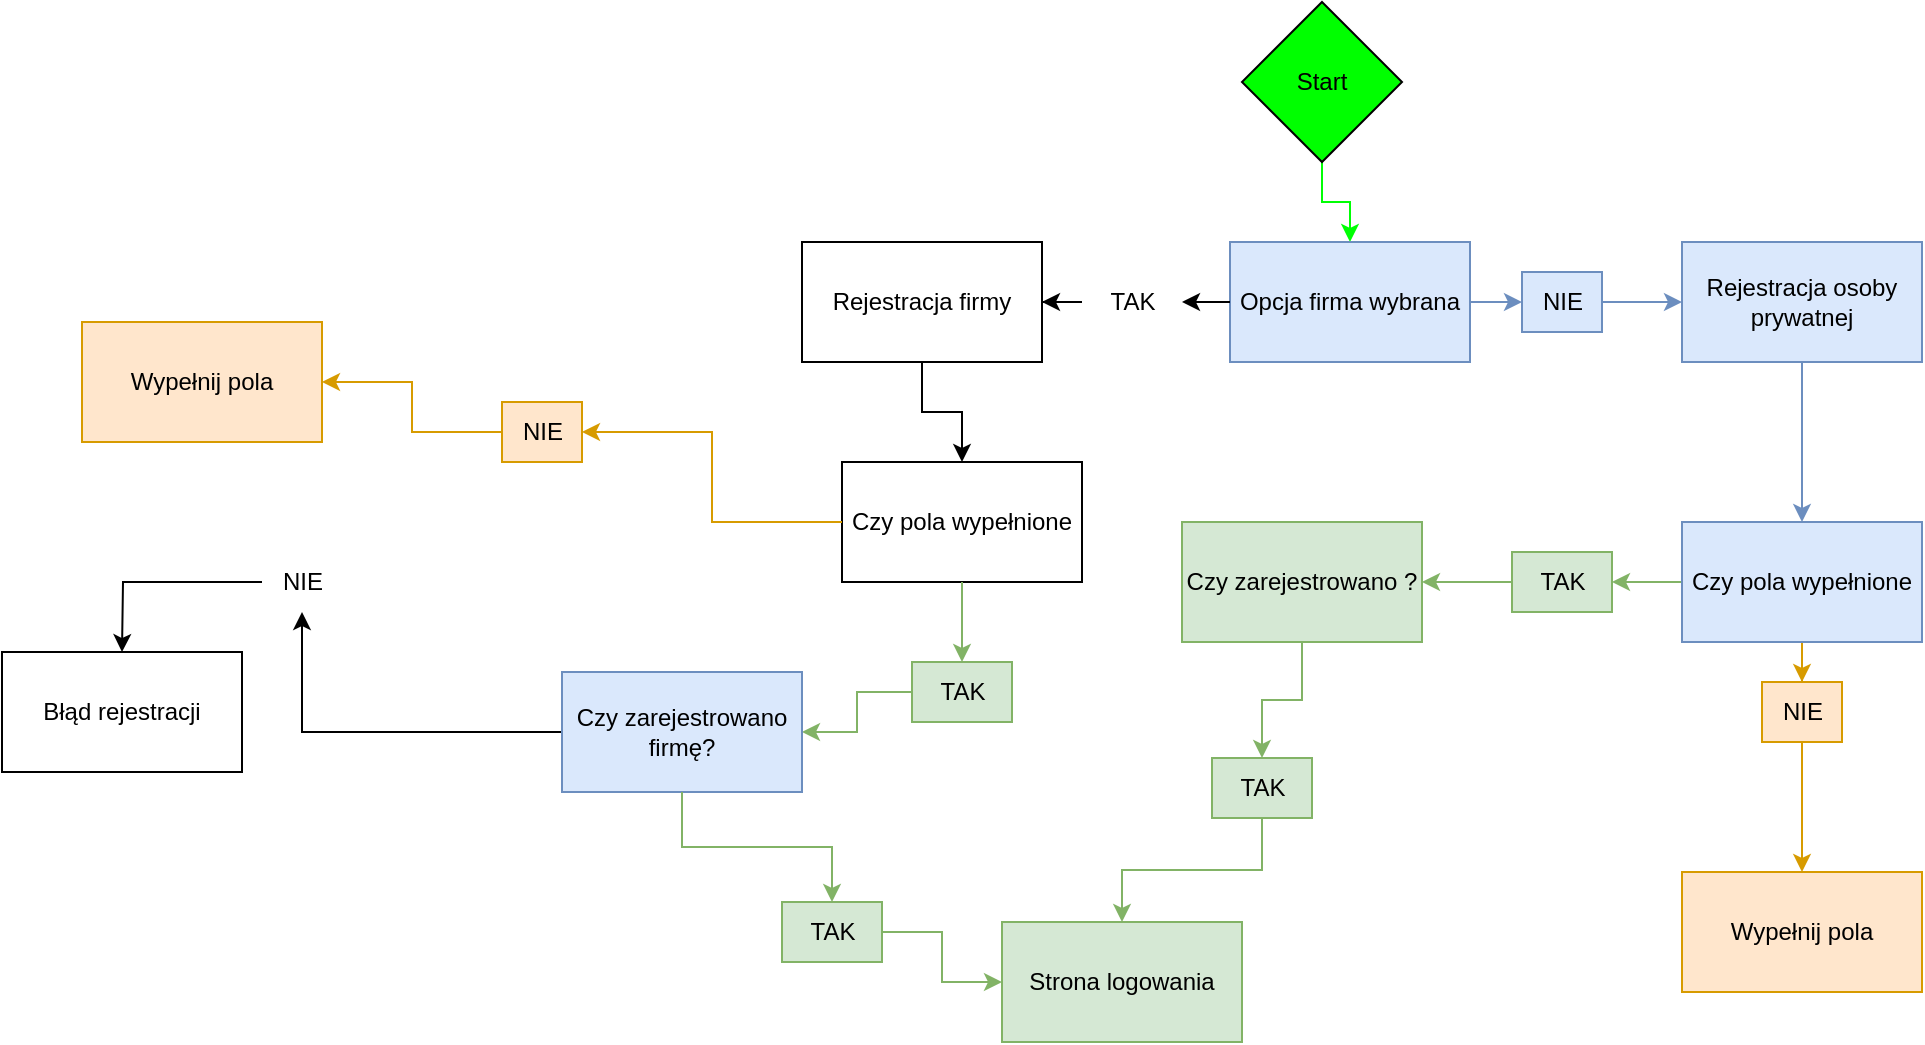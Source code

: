 <mxfile version="24.8.4">
  <diagram name="Strona-1" id="n98KaX4injBVcnxOvaJd">
    <mxGraphModel dx="2089" dy="591" grid="1" gridSize="10" guides="1" tooltips="1" connect="1" arrows="1" fold="1" page="1" pageScale="1" pageWidth="827" pageHeight="1169" math="0" shadow="0">
      <root>
        <mxCell id="0" />
        <mxCell id="1" parent="0" />
        <mxCell id="3YU50Hzs8JmX-f17dHfL-24" value="" style="edgeStyle=orthogonalEdgeStyle;rounded=0;orthogonalLoop=1;jettySize=auto;html=1;fillColor=#d5e8d4;strokeColor=#00ff04;" parent="1" source="3YU50Hzs8JmX-f17dHfL-1" target="3YU50Hzs8JmX-f17dHfL-2" edge="1">
          <mxGeometry relative="1" as="geometry" />
        </mxCell>
        <mxCell id="3YU50Hzs8JmX-f17dHfL-1" value="Start" style="rhombus;whiteSpace=wrap;html=1;gradientColor=none;fillStyle=solid;fillColor=#00ff00;" parent="1" vertex="1">
          <mxGeometry x="360" width="80" height="80" as="geometry" />
        </mxCell>
        <mxCell id="3YU50Hzs8JmX-f17dHfL-4" value="" style="edgeStyle=orthogonalEdgeStyle;rounded=0;orthogonalLoop=1;jettySize=auto;html=1;" parent="1" source="3YU50Hzs8JmX-f17dHfL-5" target="3YU50Hzs8JmX-f17dHfL-3" edge="1">
          <mxGeometry relative="1" as="geometry" />
        </mxCell>
        <mxCell id="3YU50Hzs8JmX-f17dHfL-7" value="" style="edgeStyle=orthogonalEdgeStyle;rounded=0;orthogonalLoop=1;jettySize=auto;html=1;fillColor=#dae8fc;strokeColor=#6c8ebf;" parent="1" source="3YU50Hzs8JmX-f17dHfL-8" target="3YU50Hzs8JmX-f17dHfL-6" edge="1">
          <mxGeometry relative="1" as="geometry" />
        </mxCell>
        <mxCell id="3YU50Hzs8JmX-f17dHfL-25" value="" style="edgeStyle=orthogonalEdgeStyle;rounded=0;orthogonalLoop=1;jettySize=auto;html=1;fillColor=#dae8fc;strokeColor=#6c8ebf;" parent="1" source="3YU50Hzs8JmX-f17dHfL-2" target="3YU50Hzs8JmX-f17dHfL-8" edge="1">
          <mxGeometry relative="1" as="geometry" />
        </mxCell>
        <mxCell id="3YU50Hzs8JmX-f17dHfL-2" value="Opcja firma wybrana" style="rounded=0;whiteSpace=wrap;html=1;fillColor=#dae8fc;strokeColor=#6c8ebf;" parent="1" vertex="1">
          <mxGeometry x="354" y="120" width="120" height="60" as="geometry" />
        </mxCell>
        <mxCell id="3YU50Hzs8JmX-f17dHfL-22" value="" style="edgeStyle=orthogonalEdgeStyle;rounded=0;orthogonalLoop=1;jettySize=auto;html=1;" parent="1" source="3YU50Hzs8JmX-f17dHfL-3" target="3YU50Hzs8JmX-f17dHfL-9" edge="1">
          <mxGeometry relative="1" as="geometry" />
        </mxCell>
        <mxCell id="3YU50Hzs8JmX-f17dHfL-3" value="Rejestracja firmy" style="rounded=0;whiteSpace=wrap;html=1;" parent="1" vertex="1">
          <mxGeometry x="140" y="120" width="120" height="60" as="geometry" />
        </mxCell>
        <mxCell id="3YU50Hzs8JmX-f17dHfL-35" value="" style="edgeStyle=orthogonalEdgeStyle;rounded=0;orthogonalLoop=1;jettySize=auto;html=1;fillColor=#dae8fc;strokeColor=#6c8ebf;" parent="1" source="3YU50Hzs8JmX-f17dHfL-6" target="3YU50Hzs8JmX-f17dHfL-34" edge="1">
          <mxGeometry relative="1" as="geometry" />
        </mxCell>
        <mxCell id="3YU50Hzs8JmX-f17dHfL-6" value="Rejestracja osoby prywatnej" style="whiteSpace=wrap;html=1;rounded=0;fillColor=#dae8fc;strokeColor=#6c8ebf;" parent="1" vertex="1">
          <mxGeometry x="580" y="120" width="120" height="60" as="geometry" />
        </mxCell>
        <mxCell id="3YU50Hzs8JmX-f17dHfL-12" value="" style="edgeStyle=orthogonalEdgeStyle;rounded=0;orthogonalLoop=1;jettySize=auto;html=1;fillColor=#d5e8d4;strokeColor=#82b366;" parent="1" source="3YU50Hzs8JmX-f17dHfL-13" target="3YU50Hzs8JmX-f17dHfL-11" edge="1">
          <mxGeometry relative="1" as="geometry" />
        </mxCell>
        <mxCell id="3YU50Hzs8JmX-f17dHfL-15" value="" style="edgeStyle=orthogonalEdgeStyle;rounded=0;orthogonalLoop=1;jettySize=auto;html=1;fillColor=#ffe6cc;strokeColor=#d79b00;" parent="1" source="3YU50Hzs8JmX-f17dHfL-16" target="3YU50Hzs8JmX-f17dHfL-14" edge="1">
          <mxGeometry relative="1" as="geometry" />
        </mxCell>
        <mxCell id="3YU50Hzs8JmX-f17dHfL-9" value="Czy pola wypełnione" style="whiteSpace=wrap;html=1;rounded=0;" parent="1" vertex="1">
          <mxGeometry x="160" y="230" width="120" height="60" as="geometry" />
        </mxCell>
        <mxCell id="3YU50Hzs8JmX-f17dHfL-27" value="" style="edgeStyle=orthogonalEdgeStyle;rounded=0;orthogonalLoop=1;jettySize=auto;html=1;fillColor=#d5e8d4;strokeColor=#82b366;" parent="1" source="3YU50Hzs8JmX-f17dHfL-28" target="3YU50Hzs8JmX-f17dHfL-26" edge="1">
          <mxGeometry relative="1" as="geometry" />
        </mxCell>
        <mxCell id="3YU50Hzs8JmX-f17dHfL-31" value="" style="edgeStyle=orthogonalEdgeStyle;rounded=0;orthogonalLoop=1;jettySize=auto;html=1;" parent="1" source="3YU50Hzs8JmX-f17dHfL-11" target="3YU50Hzs8JmX-f17dHfL-30" edge="1">
          <mxGeometry relative="1" as="geometry" />
        </mxCell>
        <mxCell id="3YU50Hzs8JmX-f17dHfL-11" value="Czy zarejestrowano firmę?" style="whiteSpace=wrap;html=1;rounded=0;fillColor=#dae8fc;strokeColor=#6c8ebf;" parent="1" vertex="1">
          <mxGeometry x="20" y="335" width="120" height="60" as="geometry" />
        </mxCell>
        <mxCell id="3YU50Hzs8JmX-f17dHfL-14" value="Wypełnij pola" style="whiteSpace=wrap;html=1;rounded=0;fillColor=#ffe6cc;strokeColor=#d79b00;" parent="1" vertex="1">
          <mxGeometry x="-220" y="160" width="120" height="60" as="geometry" />
        </mxCell>
        <mxCell id="3YU50Hzs8JmX-f17dHfL-17" value="" style="edgeStyle=orthogonalEdgeStyle;rounded=0;orthogonalLoop=1;jettySize=auto;html=1;fillColor=#d5e8d4;strokeColor=#82b366;" parent="1" source="3YU50Hzs8JmX-f17dHfL-9" target="3YU50Hzs8JmX-f17dHfL-13" edge="1">
          <mxGeometry relative="1" as="geometry">
            <mxPoint x="140" y="290" as="sourcePoint" />
            <mxPoint x="60" y="290" as="targetPoint" />
          </mxGeometry>
        </mxCell>
        <mxCell id="3YU50Hzs8JmX-f17dHfL-13" value="TAK" style="text;html=1;align=center;verticalAlign=middle;resizable=0;points=[];autosize=1;strokeColor=#82b366;fillColor=#d5e8d4;" parent="1" vertex="1">
          <mxGeometry x="195" y="330" width="50" height="30" as="geometry" />
        </mxCell>
        <mxCell id="3YU50Hzs8JmX-f17dHfL-19" value="" style="edgeStyle=orthogonalEdgeStyle;rounded=0;orthogonalLoop=1;jettySize=auto;html=1;fillColor=#ffe6cc;strokeColor=#d79b00;" parent="1" source="3YU50Hzs8JmX-f17dHfL-9" target="3YU50Hzs8JmX-f17dHfL-16" edge="1">
          <mxGeometry relative="1" as="geometry">
            <mxPoint x="200" y="320" as="sourcePoint" />
            <mxPoint x="200" y="400" as="targetPoint" />
          </mxGeometry>
        </mxCell>
        <mxCell id="3YU50Hzs8JmX-f17dHfL-16" value="NIE" style="text;html=1;align=center;verticalAlign=middle;resizable=0;points=[];autosize=1;strokeColor=#d79b00;fillColor=#ffe6cc;" parent="1" vertex="1">
          <mxGeometry x="-10" y="200" width="40" height="30" as="geometry" />
        </mxCell>
        <mxCell id="3YU50Hzs8JmX-f17dHfL-20" value="" style="edgeStyle=orthogonalEdgeStyle;rounded=0;orthogonalLoop=1;jettySize=auto;html=1;" parent="1" source="3YU50Hzs8JmX-f17dHfL-2" target="3YU50Hzs8JmX-f17dHfL-5" edge="1">
          <mxGeometry relative="1" as="geometry">
            <mxPoint x="340" y="150" as="sourcePoint" />
            <mxPoint x="260" y="150" as="targetPoint" />
          </mxGeometry>
        </mxCell>
        <mxCell id="3YU50Hzs8JmX-f17dHfL-5" value="TAK" style="text;html=1;align=center;verticalAlign=middle;resizable=0;points=[];autosize=1;strokeColor=none;fillColor=none;" parent="1" vertex="1">
          <mxGeometry x="280" y="135" width="50" height="30" as="geometry" />
        </mxCell>
        <mxCell id="3YU50Hzs8JmX-f17dHfL-8" value="NIE" style="text;html=1;align=center;verticalAlign=middle;resizable=0;points=[];autosize=1;strokeColor=#6c8ebf;fillColor=#dae8fc;" parent="1" vertex="1">
          <mxGeometry x="500" y="135" width="40" height="30" as="geometry" />
        </mxCell>
        <mxCell id="3YU50Hzs8JmX-f17dHfL-26" value="Strona logowania" style="whiteSpace=wrap;html=1;rounded=0;fillColor=#d5e8d4;strokeColor=#82b366;" parent="1" vertex="1">
          <mxGeometry x="240" y="460" width="120" height="60" as="geometry" />
        </mxCell>
        <mxCell id="3YU50Hzs8JmX-f17dHfL-29" value="" style="edgeStyle=orthogonalEdgeStyle;rounded=0;orthogonalLoop=1;jettySize=auto;html=1;fillColor=#d5e8d4;strokeColor=#82b366;" parent="1" source="3YU50Hzs8JmX-f17dHfL-11" target="3YU50Hzs8JmX-f17dHfL-28" edge="1">
          <mxGeometry relative="1" as="geometry">
            <mxPoint y="320" as="sourcePoint" />
            <mxPoint y="400" as="targetPoint" />
          </mxGeometry>
        </mxCell>
        <mxCell id="3YU50Hzs8JmX-f17dHfL-28" value="TAK" style="text;html=1;align=center;verticalAlign=middle;resizable=0;points=[];autosize=1;strokeColor=#82b366;fillColor=#d5e8d4;" parent="1" vertex="1">
          <mxGeometry x="130" y="450" width="50" height="30" as="geometry" />
        </mxCell>
        <mxCell id="3YU50Hzs8JmX-f17dHfL-33" value="" style="edgeStyle=orthogonalEdgeStyle;rounded=0;orthogonalLoop=1;jettySize=auto;html=1;" parent="1" source="3YU50Hzs8JmX-f17dHfL-30" edge="1">
          <mxGeometry relative="1" as="geometry">
            <mxPoint x="-200" y="325" as="targetPoint" />
          </mxGeometry>
        </mxCell>
        <mxCell id="3YU50Hzs8JmX-f17dHfL-30" value="NIE" style="text;html=1;align=center;verticalAlign=middle;resizable=0;points=[];autosize=1;strokeColor=none;fillColor=none;" parent="1" vertex="1">
          <mxGeometry x="-130" y="275" width="40" height="30" as="geometry" />
        </mxCell>
        <mxCell id="3YU50Hzs8JmX-f17dHfL-39" value="" style="edgeStyle=orthogonalEdgeStyle;rounded=0;orthogonalLoop=1;jettySize=auto;html=1;fillColor=#ffe6cc;strokeColor=#d79b00;" parent="1" source="3YU50Hzs8JmX-f17dHfL-34" target="3YU50Hzs8JmX-f17dHfL-37" edge="1">
          <mxGeometry relative="1" as="geometry" />
        </mxCell>
        <mxCell id="3YU50Hzs8JmX-f17dHfL-42" value="" style="edgeStyle=orthogonalEdgeStyle;rounded=0;orthogonalLoop=1;jettySize=auto;html=1;fillColor=#d5e8d4;strokeColor=#82b366;" parent="1" source="3YU50Hzs8JmX-f17dHfL-34" target="3YU50Hzs8JmX-f17dHfL-36" edge="1">
          <mxGeometry relative="1" as="geometry" />
        </mxCell>
        <mxCell id="3YU50Hzs8JmX-f17dHfL-34" value="Czy pola wypełnione" style="whiteSpace=wrap;html=1;rounded=0;fillColor=#dae8fc;strokeColor=#6c8ebf;" parent="1" vertex="1">
          <mxGeometry x="580" y="260" width="120" height="60" as="geometry" />
        </mxCell>
        <mxCell id="3YU50Hzs8JmX-f17dHfL-46" value="" style="edgeStyle=orthogonalEdgeStyle;rounded=0;orthogonalLoop=1;jettySize=auto;html=1;fillColor=#d5e8d4;strokeColor=#82b366;" parent="1" source="3YU50Hzs8JmX-f17dHfL-36" target="3YU50Hzs8JmX-f17dHfL-45" edge="1">
          <mxGeometry relative="1" as="geometry" />
        </mxCell>
        <mxCell id="3YU50Hzs8JmX-f17dHfL-36" value="TAK" style="text;html=1;align=center;verticalAlign=middle;resizable=0;points=[];autosize=1;strokeColor=#82b366;fillColor=#d5e8d4;" parent="1" vertex="1">
          <mxGeometry x="495" y="275" width="50" height="30" as="geometry" />
        </mxCell>
        <mxCell id="3YU50Hzs8JmX-f17dHfL-41" value="" style="edgeStyle=orthogonalEdgeStyle;rounded=0;orthogonalLoop=1;jettySize=auto;html=1;fillColor=#ffe6cc;strokeColor=#d79b00;" parent="1" source="3YU50Hzs8JmX-f17dHfL-37" target="3YU50Hzs8JmX-f17dHfL-40" edge="1">
          <mxGeometry relative="1" as="geometry" />
        </mxCell>
        <mxCell id="3YU50Hzs8JmX-f17dHfL-37" value="NIE" style="text;html=1;align=center;verticalAlign=middle;resizable=0;points=[];autosize=1;strokeColor=#d79b00;fillColor=#ffe6cc;" parent="1" vertex="1">
          <mxGeometry x="620" y="340" width="40" height="30" as="geometry" />
        </mxCell>
        <mxCell id="3YU50Hzs8JmX-f17dHfL-40" value="Wypełnij pola" style="whiteSpace=wrap;html=1;fillColor=#ffe6cc;strokeColor=#d79b00;" parent="1" vertex="1">
          <mxGeometry x="580" y="435" width="120" height="60" as="geometry" />
        </mxCell>
        <mxCell id="nlLDU1IhZlnU9pc1OhMT-4" value="" style="edgeStyle=orthogonalEdgeStyle;rounded=0;orthogonalLoop=1;jettySize=auto;html=1;fillColor=#d5e8d4;strokeColor=#82b366;" edge="1" parent="1" source="3YU50Hzs8JmX-f17dHfL-45" target="nlLDU1IhZlnU9pc1OhMT-3">
          <mxGeometry relative="1" as="geometry" />
        </mxCell>
        <mxCell id="3YU50Hzs8JmX-f17dHfL-45" value="Czy zarejestrowano ?" style="whiteSpace=wrap;html=1;fillColor=#d5e8d4;strokeColor=#82b366;" parent="1" vertex="1">
          <mxGeometry x="330" y="260" width="120" height="60" as="geometry" />
        </mxCell>
        <mxCell id="3YU50Hzs8JmX-f17dHfL-48" value="Błąd rejestracji" style="whiteSpace=wrap;html=1;" parent="1" vertex="1">
          <mxGeometry x="-260" y="325" width="120" height="60" as="geometry" />
        </mxCell>
        <mxCell id="nlLDU1IhZlnU9pc1OhMT-5" value="" style="edgeStyle=orthogonalEdgeStyle;rounded=0;orthogonalLoop=1;jettySize=auto;html=1;fillColor=#d5e8d4;strokeColor=#82b366;" edge="1" parent="1" source="nlLDU1IhZlnU9pc1OhMT-3" target="3YU50Hzs8JmX-f17dHfL-26">
          <mxGeometry relative="1" as="geometry" />
        </mxCell>
        <mxCell id="nlLDU1IhZlnU9pc1OhMT-3" value="TAK" style="text;html=1;align=center;verticalAlign=middle;resizable=0;points=[];autosize=1;strokeColor=#82b366;fillColor=#d5e8d4;" vertex="1" parent="1">
          <mxGeometry x="345" y="378" width="50" height="30" as="geometry" />
        </mxCell>
      </root>
    </mxGraphModel>
  </diagram>
</mxfile>
